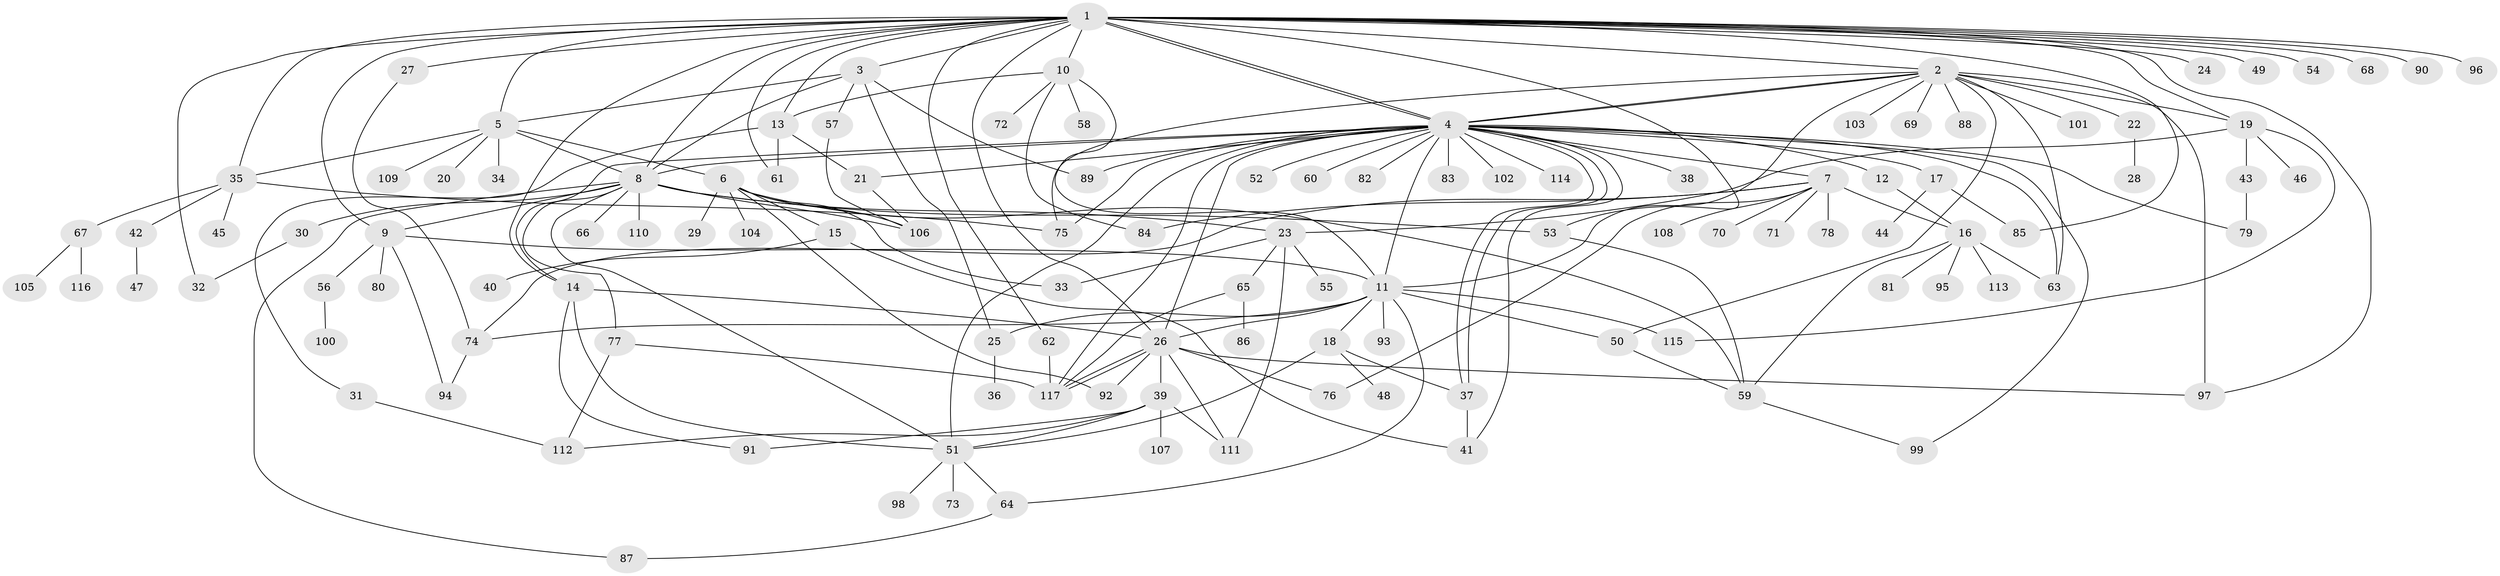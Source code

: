 // coarse degree distribution, {13: 0.014084507042253521, 12: 0.028169014084507043, 6: 0.056338028169014086, 23: 0.014084507042253521, 7: 0.056338028169014086, 9: 0.028169014084507043, 5: 0.07042253521126761, 11: 0.028169014084507043, 2: 0.09859154929577464, 4: 0.028169014084507043, 3: 0.11267605633802817, 1: 0.4647887323943662}
// Generated by graph-tools (version 1.1) at 2025/50/03/04/25 22:50:39]
// undirected, 117 vertices, 186 edges
graph export_dot {
  node [color=gray90,style=filled];
  1;
  2;
  3;
  4;
  5;
  6;
  7;
  8;
  9;
  10;
  11;
  12;
  13;
  14;
  15;
  16;
  17;
  18;
  19;
  20;
  21;
  22;
  23;
  24;
  25;
  26;
  27;
  28;
  29;
  30;
  31;
  32;
  33;
  34;
  35;
  36;
  37;
  38;
  39;
  40;
  41;
  42;
  43;
  44;
  45;
  46;
  47;
  48;
  49;
  50;
  51;
  52;
  53;
  54;
  55;
  56;
  57;
  58;
  59;
  60;
  61;
  62;
  63;
  64;
  65;
  66;
  67;
  68;
  69;
  70;
  71;
  72;
  73;
  74;
  75;
  76;
  77;
  78;
  79;
  80;
  81;
  82;
  83;
  84;
  85;
  86;
  87;
  88;
  89;
  90;
  91;
  92;
  93;
  94;
  95;
  96;
  97;
  98;
  99;
  100;
  101;
  102;
  103;
  104;
  105;
  106;
  107;
  108;
  109;
  110;
  111;
  112;
  113;
  114;
  115;
  116;
  117;
  1 -- 2;
  1 -- 3;
  1 -- 4;
  1 -- 4;
  1 -- 5;
  1 -- 8;
  1 -- 9;
  1 -- 10;
  1 -- 13;
  1 -- 14;
  1 -- 19;
  1 -- 24;
  1 -- 26;
  1 -- 27;
  1 -- 32;
  1 -- 35;
  1 -- 49;
  1 -- 53;
  1 -- 54;
  1 -- 61;
  1 -- 62;
  1 -- 68;
  1 -- 85;
  1 -- 90;
  1 -- 96;
  1 -- 97;
  2 -- 4;
  2 -- 4;
  2 -- 11;
  2 -- 19;
  2 -- 22;
  2 -- 50;
  2 -- 63;
  2 -- 69;
  2 -- 75;
  2 -- 88;
  2 -- 97;
  2 -- 101;
  2 -- 103;
  3 -- 5;
  3 -- 8;
  3 -- 25;
  3 -- 57;
  3 -- 89;
  4 -- 7;
  4 -- 8;
  4 -- 11;
  4 -- 12;
  4 -- 14;
  4 -- 17;
  4 -- 21;
  4 -- 26;
  4 -- 37;
  4 -- 37;
  4 -- 38;
  4 -- 41;
  4 -- 51;
  4 -- 52;
  4 -- 60;
  4 -- 63;
  4 -- 75;
  4 -- 79;
  4 -- 82;
  4 -- 83;
  4 -- 89;
  4 -- 99;
  4 -- 102;
  4 -- 114;
  4 -- 117;
  5 -- 6;
  5 -- 8;
  5 -- 20;
  5 -- 34;
  5 -- 35;
  5 -- 109;
  6 -- 15;
  6 -- 29;
  6 -- 33;
  6 -- 59;
  6 -- 92;
  6 -- 104;
  6 -- 106;
  7 -- 16;
  7 -- 70;
  7 -- 71;
  7 -- 74;
  7 -- 76;
  7 -- 78;
  7 -- 84;
  7 -- 108;
  8 -- 9;
  8 -- 23;
  8 -- 30;
  8 -- 51;
  8 -- 53;
  8 -- 66;
  8 -- 77;
  8 -- 87;
  8 -- 106;
  8 -- 110;
  9 -- 11;
  9 -- 56;
  9 -- 80;
  9 -- 94;
  10 -- 11;
  10 -- 13;
  10 -- 58;
  10 -- 72;
  10 -- 84;
  11 -- 18;
  11 -- 25;
  11 -- 26;
  11 -- 50;
  11 -- 64;
  11 -- 74;
  11 -- 93;
  11 -- 115;
  12 -- 16;
  13 -- 21;
  13 -- 31;
  13 -- 61;
  14 -- 26;
  14 -- 51;
  14 -- 91;
  15 -- 40;
  15 -- 41;
  16 -- 59;
  16 -- 63;
  16 -- 81;
  16 -- 95;
  16 -- 113;
  17 -- 44;
  17 -- 85;
  18 -- 37;
  18 -- 48;
  18 -- 51;
  19 -- 23;
  19 -- 43;
  19 -- 46;
  19 -- 115;
  21 -- 106;
  22 -- 28;
  23 -- 33;
  23 -- 55;
  23 -- 65;
  23 -- 111;
  25 -- 36;
  26 -- 39;
  26 -- 76;
  26 -- 92;
  26 -- 97;
  26 -- 111;
  26 -- 117;
  26 -- 117;
  27 -- 74;
  30 -- 32;
  31 -- 112;
  35 -- 42;
  35 -- 45;
  35 -- 67;
  35 -- 75;
  37 -- 41;
  39 -- 51;
  39 -- 91;
  39 -- 107;
  39 -- 111;
  39 -- 112;
  42 -- 47;
  43 -- 79;
  50 -- 59;
  51 -- 64;
  51 -- 73;
  51 -- 98;
  53 -- 59;
  56 -- 100;
  57 -- 106;
  59 -- 99;
  62 -- 117;
  64 -- 87;
  65 -- 86;
  65 -- 117;
  67 -- 105;
  67 -- 116;
  74 -- 94;
  77 -- 112;
  77 -- 117;
}
